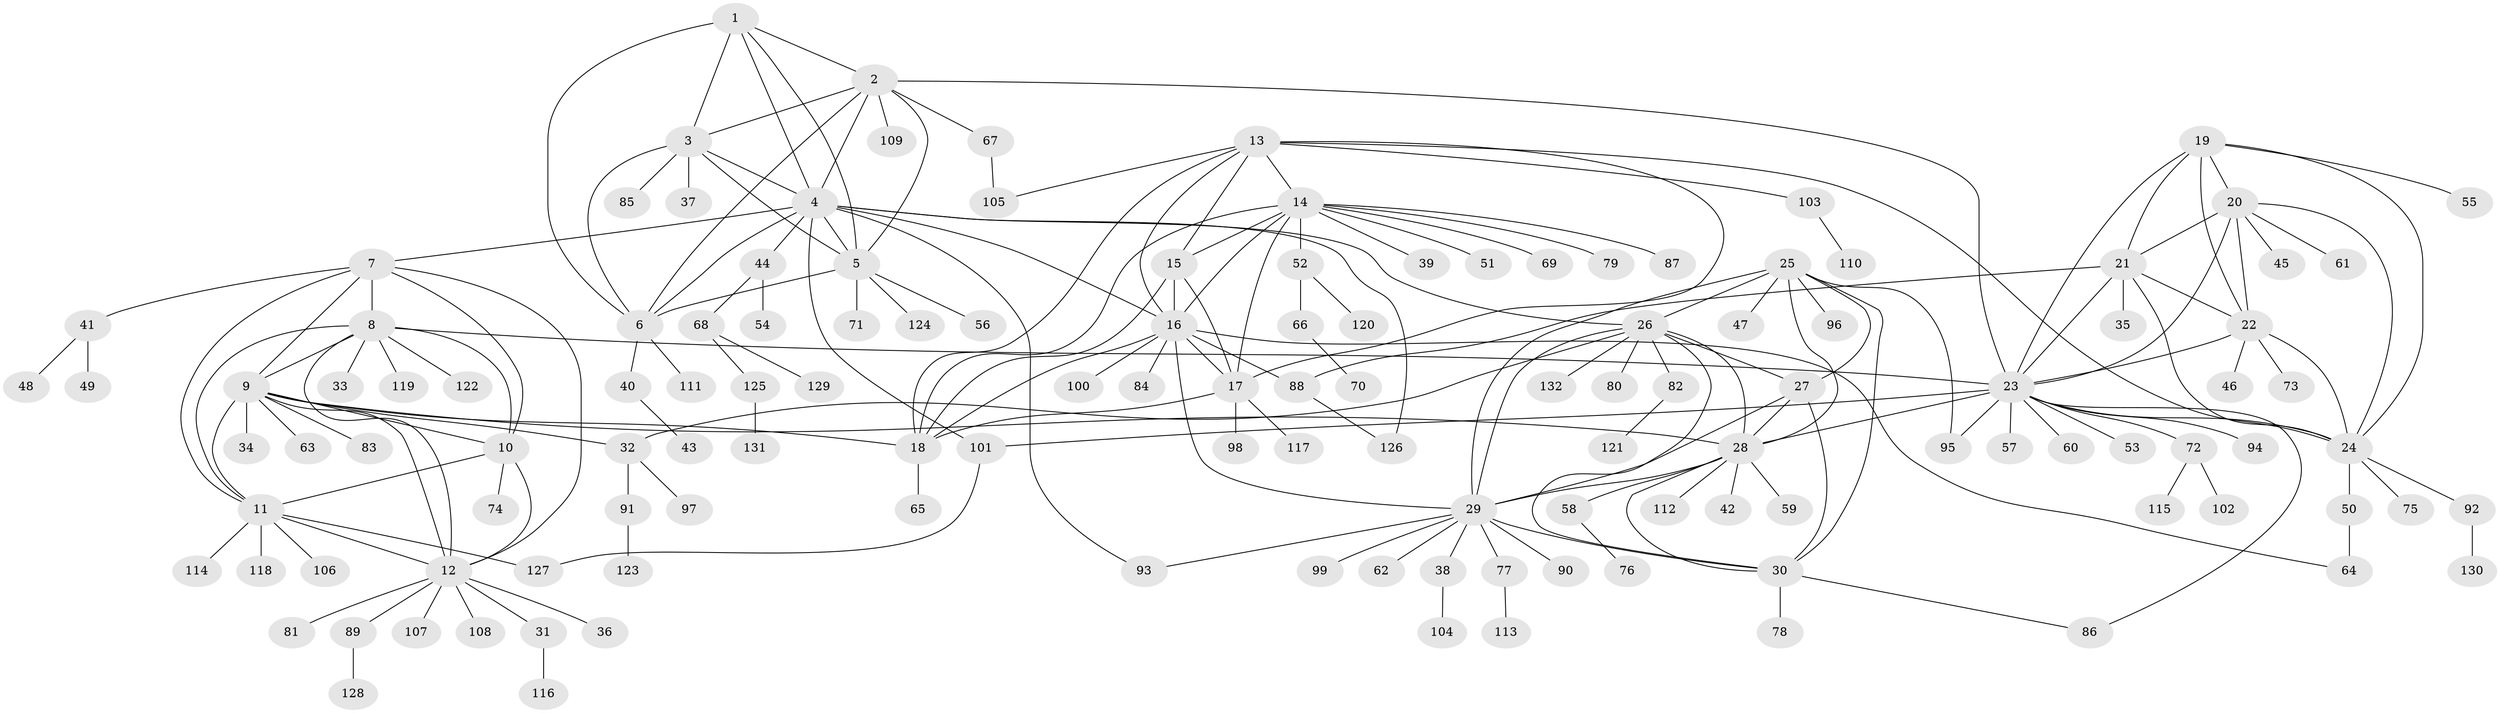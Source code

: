 // Generated by graph-tools (version 1.1) at 2025/37/03/09/25 02:37:36]
// undirected, 132 vertices, 197 edges
graph export_dot {
graph [start="1"]
  node [color=gray90,style=filled];
  1;
  2;
  3;
  4;
  5;
  6;
  7;
  8;
  9;
  10;
  11;
  12;
  13;
  14;
  15;
  16;
  17;
  18;
  19;
  20;
  21;
  22;
  23;
  24;
  25;
  26;
  27;
  28;
  29;
  30;
  31;
  32;
  33;
  34;
  35;
  36;
  37;
  38;
  39;
  40;
  41;
  42;
  43;
  44;
  45;
  46;
  47;
  48;
  49;
  50;
  51;
  52;
  53;
  54;
  55;
  56;
  57;
  58;
  59;
  60;
  61;
  62;
  63;
  64;
  65;
  66;
  67;
  68;
  69;
  70;
  71;
  72;
  73;
  74;
  75;
  76;
  77;
  78;
  79;
  80;
  81;
  82;
  83;
  84;
  85;
  86;
  87;
  88;
  89;
  90;
  91;
  92;
  93;
  94;
  95;
  96;
  97;
  98;
  99;
  100;
  101;
  102;
  103;
  104;
  105;
  106;
  107;
  108;
  109;
  110;
  111;
  112;
  113;
  114;
  115;
  116;
  117;
  118;
  119;
  120;
  121;
  122;
  123;
  124;
  125;
  126;
  127;
  128;
  129;
  130;
  131;
  132;
  1 -- 2;
  1 -- 3;
  1 -- 4;
  1 -- 5;
  1 -- 6;
  2 -- 3;
  2 -- 4;
  2 -- 5;
  2 -- 6;
  2 -- 23;
  2 -- 67;
  2 -- 109;
  3 -- 4;
  3 -- 5;
  3 -- 6;
  3 -- 37;
  3 -- 85;
  4 -- 5;
  4 -- 6;
  4 -- 7;
  4 -- 16;
  4 -- 26;
  4 -- 44;
  4 -- 93;
  4 -- 101;
  4 -- 126;
  5 -- 6;
  5 -- 56;
  5 -- 71;
  5 -- 124;
  6 -- 40;
  6 -- 111;
  7 -- 8;
  7 -- 9;
  7 -- 10;
  7 -- 11;
  7 -- 12;
  7 -- 41;
  8 -- 9;
  8 -- 10;
  8 -- 11;
  8 -- 12;
  8 -- 23;
  8 -- 33;
  8 -- 119;
  8 -- 122;
  9 -- 10;
  9 -- 11;
  9 -- 12;
  9 -- 18;
  9 -- 28;
  9 -- 32;
  9 -- 34;
  9 -- 63;
  9 -- 83;
  10 -- 11;
  10 -- 12;
  10 -- 74;
  11 -- 12;
  11 -- 106;
  11 -- 114;
  11 -- 118;
  11 -- 127;
  12 -- 31;
  12 -- 36;
  12 -- 81;
  12 -- 89;
  12 -- 107;
  12 -- 108;
  13 -- 14;
  13 -- 15;
  13 -- 16;
  13 -- 17;
  13 -- 18;
  13 -- 24;
  13 -- 103;
  13 -- 105;
  14 -- 15;
  14 -- 16;
  14 -- 17;
  14 -- 18;
  14 -- 39;
  14 -- 51;
  14 -- 52;
  14 -- 69;
  14 -- 79;
  14 -- 87;
  15 -- 16;
  15 -- 17;
  15 -- 18;
  16 -- 17;
  16 -- 18;
  16 -- 29;
  16 -- 64;
  16 -- 84;
  16 -- 88;
  16 -- 100;
  17 -- 18;
  17 -- 98;
  17 -- 117;
  18 -- 65;
  19 -- 20;
  19 -- 21;
  19 -- 22;
  19 -- 23;
  19 -- 24;
  19 -- 55;
  20 -- 21;
  20 -- 22;
  20 -- 23;
  20 -- 24;
  20 -- 45;
  20 -- 61;
  21 -- 22;
  21 -- 23;
  21 -- 24;
  21 -- 35;
  21 -- 88;
  22 -- 23;
  22 -- 24;
  22 -- 46;
  22 -- 73;
  23 -- 24;
  23 -- 28;
  23 -- 53;
  23 -- 57;
  23 -- 60;
  23 -- 72;
  23 -- 86;
  23 -- 94;
  23 -- 95;
  23 -- 101;
  24 -- 50;
  24 -- 75;
  24 -- 92;
  25 -- 26;
  25 -- 27;
  25 -- 28;
  25 -- 29;
  25 -- 30;
  25 -- 47;
  25 -- 95;
  25 -- 96;
  26 -- 27;
  26 -- 28;
  26 -- 29;
  26 -- 30;
  26 -- 32;
  26 -- 80;
  26 -- 82;
  26 -- 132;
  27 -- 28;
  27 -- 29;
  27 -- 30;
  28 -- 29;
  28 -- 30;
  28 -- 42;
  28 -- 58;
  28 -- 59;
  28 -- 112;
  29 -- 30;
  29 -- 38;
  29 -- 62;
  29 -- 77;
  29 -- 90;
  29 -- 93;
  29 -- 99;
  30 -- 78;
  30 -- 86;
  31 -- 116;
  32 -- 91;
  32 -- 97;
  38 -- 104;
  40 -- 43;
  41 -- 48;
  41 -- 49;
  44 -- 54;
  44 -- 68;
  50 -- 64;
  52 -- 66;
  52 -- 120;
  58 -- 76;
  66 -- 70;
  67 -- 105;
  68 -- 125;
  68 -- 129;
  72 -- 102;
  72 -- 115;
  77 -- 113;
  82 -- 121;
  88 -- 126;
  89 -- 128;
  91 -- 123;
  92 -- 130;
  101 -- 127;
  103 -- 110;
  125 -- 131;
}
